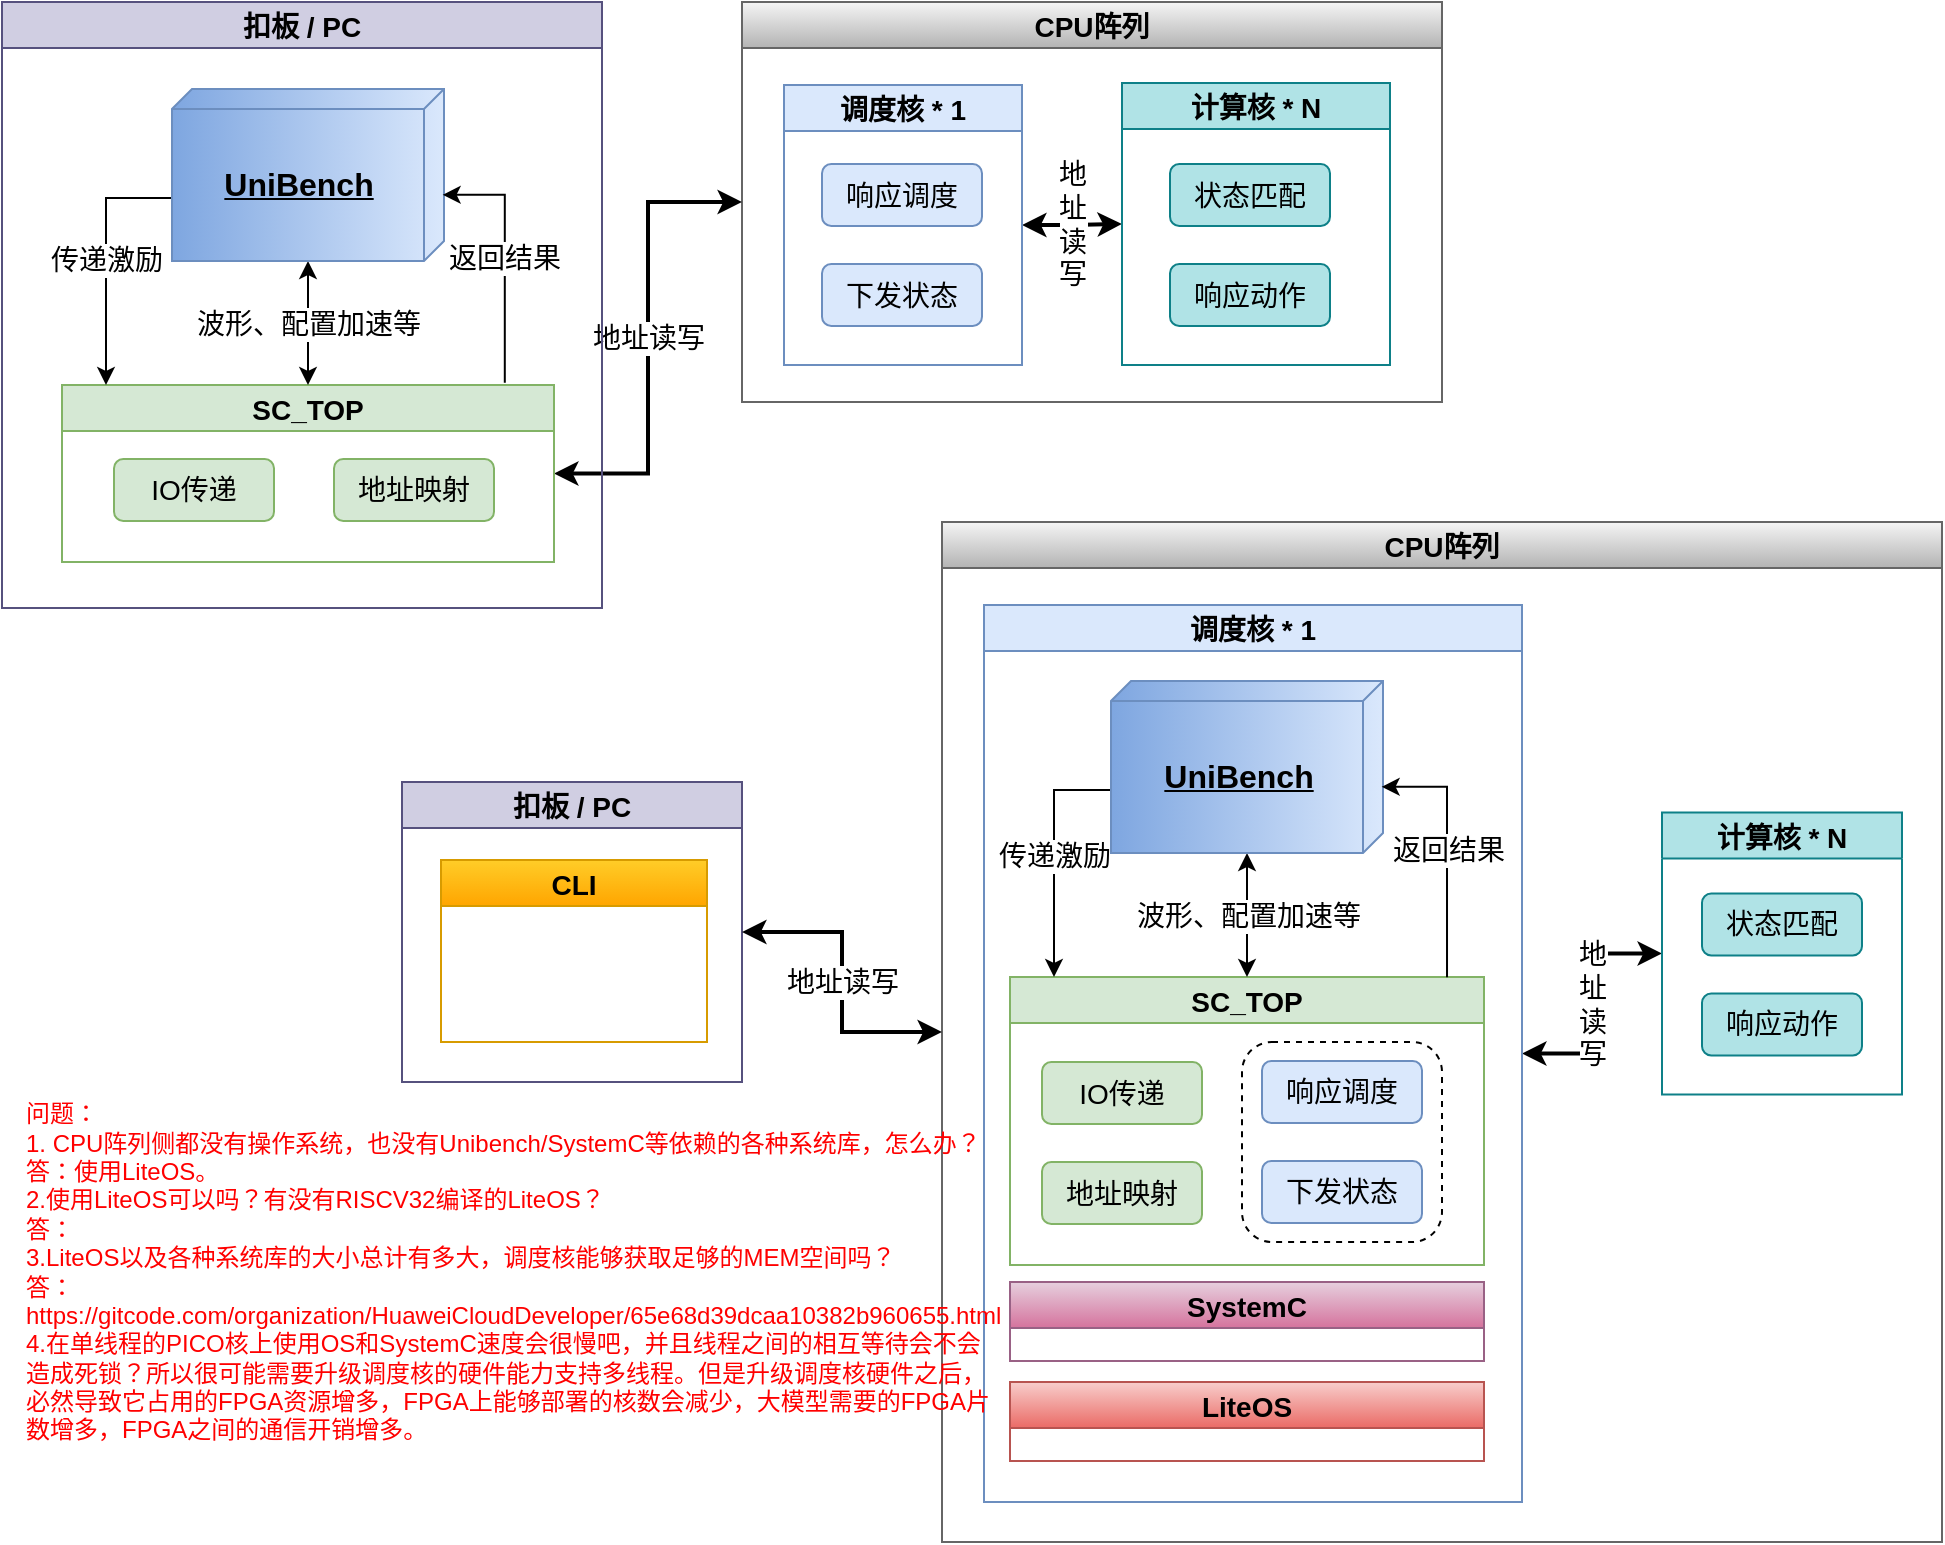<mxfile version="24.2.1" type="github" pages="2">
  <diagram id="0jPVEv1FSNv8W7Jhcmmu" name="平台迁移">
    <mxGraphModel dx="1434" dy="-81" grid="1" gridSize="10" guides="1" tooltips="1" connect="1" arrows="1" fold="1" page="1" pageScale="1" pageWidth="1169" pageHeight="827" math="0" shadow="0">
      <root>
        <mxCell id="0" />
        <mxCell id="1" parent="0" />
        <mxCell id="eGU-fNE6mhTSm2iBj2SR-1" value="CPU阵列" style="swimlane;fontSize=14;fillColor=#f5f5f5;strokeColor=#666666;gradientColor=#b3b3b3;" parent="1" vertex="1">
          <mxGeometry x="390" y="840" width="350" height="200" as="geometry" />
        </mxCell>
        <mxCell id="eGU-fNE6mhTSm2iBj2SR-2" value="地&lt;br&gt;址&lt;br&gt;读&lt;br&gt;写" style="edgeStyle=orthogonalEdgeStyle;rounded=0;orthogonalLoop=1;jettySize=auto;html=1;exitX=1;exitY=0.5;exitDx=0;exitDy=0;entryX=0;entryY=0.5;entryDx=0;entryDy=0;strokeWidth=2;fontSize=14;startArrow=classic;startFill=1;" parent="eGU-fNE6mhTSm2iBj2SR-1" source="eGU-fNE6mhTSm2iBj2SR-3" target="eGU-fNE6mhTSm2iBj2SR-6" edge="1">
          <mxGeometry relative="1" as="geometry" />
        </mxCell>
        <mxCell id="eGU-fNE6mhTSm2iBj2SR-3" value="调度核 * 1" style="swimlane;fontSize=14;fillColor=#dae8fc;strokeColor=#6c8ebf;" parent="eGU-fNE6mhTSm2iBj2SR-1" vertex="1">
          <mxGeometry x="21" y="41.5" width="119" height="140" as="geometry" />
        </mxCell>
        <mxCell id="eGU-fNE6mhTSm2iBj2SR-4" value="响应调度" style="rounded=1;whiteSpace=wrap;html=1;fontSize=14;fillColor=#dae8fc;strokeColor=#6c8ebf;" parent="eGU-fNE6mhTSm2iBj2SR-3" vertex="1">
          <mxGeometry x="19" y="39.5" width="80" height="31" as="geometry" />
        </mxCell>
        <mxCell id="eGU-fNE6mhTSm2iBj2SR-5" value="下发状态" style="rounded=1;whiteSpace=wrap;html=1;fontSize=14;fillColor=#dae8fc;strokeColor=#6c8ebf;" parent="eGU-fNE6mhTSm2iBj2SR-3" vertex="1">
          <mxGeometry x="19" y="89.5" width="80" height="31" as="geometry" />
        </mxCell>
        <mxCell id="eGU-fNE6mhTSm2iBj2SR-6" value="计算核 * N" style="swimlane;fontSize=14;fillColor=#b0e3e6;strokeColor=#0e8088;" parent="eGU-fNE6mhTSm2iBj2SR-1" vertex="1">
          <mxGeometry x="190" y="40.5" width="134" height="141" as="geometry" />
        </mxCell>
        <mxCell id="eGU-fNE6mhTSm2iBj2SR-7" value="状态匹配" style="rounded=1;whiteSpace=wrap;html=1;fontSize=14;fillColor=#b0e3e6;strokeColor=#0e8088;" parent="eGU-fNE6mhTSm2iBj2SR-6" vertex="1">
          <mxGeometry x="24" y="40.5" width="80" height="31" as="geometry" />
        </mxCell>
        <mxCell id="eGU-fNE6mhTSm2iBj2SR-8" value="响应动作" style="rounded=1;whiteSpace=wrap;html=1;fontSize=14;fillColor=#b0e3e6;strokeColor=#0e8088;" parent="eGU-fNE6mhTSm2iBj2SR-6" vertex="1">
          <mxGeometry x="24" y="90.5" width="80" height="31" as="geometry" />
        </mxCell>
        <mxCell id="eGU-fNE6mhTSm2iBj2SR-9" value="地址读写" style="edgeStyle=orthogonalEdgeStyle;rounded=0;orthogonalLoop=1;jettySize=auto;html=1;exitX=1;exitY=0.5;exitDx=0;exitDy=0;fontSize=14;startArrow=classic;startFill=1;strokeWidth=2;entryX=0;entryY=0.5;entryDx=0;entryDy=0;" parent="1" source="eGU-fNE6mhTSm2iBj2SR-11" target="eGU-fNE6mhTSm2iBj2SR-1" edge="1">
          <mxGeometry x="0.002" relative="1" as="geometry">
            <mxPoint x="265" y="1140" as="sourcePoint" />
            <mxPoint x="570" y="927" as="targetPoint" />
            <mxPoint as="offset" />
          </mxGeometry>
        </mxCell>
        <mxCell id="eGU-fNE6mhTSm2iBj2SR-10" value="扣板 / PC" style="swimlane;fontSize=14;fillColor=#d0cee2;strokeColor=#56517e;" parent="1" vertex="1">
          <mxGeometry x="20" y="840" width="300" height="303" as="geometry" />
        </mxCell>
        <mxCell id="eGU-fNE6mhTSm2iBj2SR-11" value="SC_TOP" style="swimlane;fontSize=14;fillColor=#d5e8d4;strokeColor=#82b366;" parent="eGU-fNE6mhTSm2iBj2SR-10" vertex="1">
          <mxGeometry x="30" y="191.5" width="246" height="88.5" as="geometry" />
        </mxCell>
        <mxCell id="eGU-fNE6mhTSm2iBj2SR-12" value="地址映射" style="rounded=1;whiteSpace=wrap;html=1;fontSize=14;fillColor=#d5e8d4;strokeColor=#82b366;" parent="eGU-fNE6mhTSm2iBj2SR-11" vertex="1">
          <mxGeometry x="136" y="37" width="80" height="31" as="geometry" />
        </mxCell>
        <mxCell id="eGU-fNE6mhTSm2iBj2SR-13" value="IO传递" style="rounded=1;whiteSpace=wrap;html=1;fontSize=14;fillColor=#d5e8d4;strokeColor=#82b366;" parent="eGU-fNE6mhTSm2iBj2SR-11" vertex="1">
          <mxGeometry x="26" y="37" width="80" height="31" as="geometry" />
        </mxCell>
        <mxCell id="eGU-fNE6mhTSm2iBj2SR-14" value="传递激励" style="edgeStyle=orthogonalEdgeStyle;rounded=0;orthogonalLoop=1;jettySize=auto;html=1;fontSize=14;startArrow=none;startFill=0;" parent="eGU-fNE6mhTSm2iBj2SR-10" source="eGU-fNE6mhTSm2iBj2SR-16" target="eGU-fNE6mhTSm2iBj2SR-11" edge="1">
          <mxGeometry relative="1" as="geometry">
            <Array as="points">
              <mxPoint x="52" y="98" />
            </Array>
          </mxGeometry>
        </mxCell>
        <mxCell id="eGU-fNE6mhTSm2iBj2SR-15" value="波形、配置加速等" style="edgeStyle=orthogonalEdgeStyle;rounded=0;orthogonalLoop=1;jettySize=auto;html=1;strokeWidth=1;fontSize=14;startArrow=classic;startFill=1;" parent="eGU-fNE6mhTSm2iBj2SR-10" source="eGU-fNE6mhTSm2iBj2SR-16" target="eGU-fNE6mhTSm2iBj2SR-11" edge="1">
          <mxGeometry relative="1" as="geometry" />
        </mxCell>
        <mxCell id="eGU-fNE6mhTSm2iBj2SR-16" value="UniBench" style="verticalAlign=middle;align=center;spacingTop=8;spacingLeft=2;spacingRight=12;shape=cube;size=10;direction=south;fontStyle=5;html=1;fontSize=16;fillColor=#dae8fc;gradientColor=#7ea6e0;strokeColor=#6c8ebf;" parent="eGU-fNE6mhTSm2iBj2SR-10" vertex="1">
          <mxGeometry x="85" y="43.5" width="136" height="86" as="geometry" />
        </mxCell>
        <mxCell id="eGU-fNE6mhTSm2iBj2SR-17" value="返回结果" style="edgeStyle=orthogonalEdgeStyle;rounded=0;orthogonalLoop=1;jettySize=auto;html=1;fontSize=14;startArrow=none;startFill=0;exitX=0.9;exitY=-0.013;exitDx=0;exitDy=0;entryX=0.615;entryY=0.005;entryDx=0;entryDy=0;entryPerimeter=0;exitPerimeter=0;" parent="eGU-fNE6mhTSm2iBj2SR-10" source="eGU-fNE6mhTSm2iBj2SR-11" target="eGU-fNE6mhTSm2iBj2SR-16" edge="1">
          <mxGeometry relative="1" as="geometry">
            <mxPoint x="451" y="112.5" as="sourcePoint" />
            <mxPoint x="59.0" y="198.5" as="targetPoint" />
          </mxGeometry>
        </mxCell>
        <mxCell id="GSirU1bVMvHmUtakLMwt-1" value="CPU阵列" style="swimlane;fontSize=14;fillColor=#f5f5f5;strokeColor=#666666;gradientColor=#b3b3b3;" parent="1" vertex="1">
          <mxGeometry x="490" y="1100" width="500" height="510" as="geometry" />
        </mxCell>
        <mxCell id="GSirU1bVMvHmUtakLMwt-2" value="地&lt;br&gt;址&lt;br&gt;读&lt;br&gt;写" style="edgeStyle=orthogonalEdgeStyle;rounded=0;orthogonalLoop=1;jettySize=auto;html=1;exitX=1;exitY=0.5;exitDx=0;exitDy=0;entryX=0;entryY=0.5;entryDx=0;entryDy=0;strokeWidth=2;fontSize=14;startArrow=classic;startFill=1;" parent="GSirU1bVMvHmUtakLMwt-1" source="GSirU1bVMvHmUtakLMwt-3" target="GSirU1bVMvHmUtakLMwt-6" edge="1">
          <mxGeometry relative="1" as="geometry" />
        </mxCell>
        <mxCell id="GSirU1bVMvHmUtakLMwt-3" value="调度核 * 1" style="swimlane;fontSize=14;fillColor=#dae8fc;strokeColor=#6c8ebf;" parent="GSirU1bVMvHmUtakLMwt-1" vertex="1">
          <mxGeometry x="21" y="41.5" width="269" height="448.5" as="geometry" />
        </mxCell>
        <mxCell id="vOXS9pKpRYlNJ04u-MNv-1" value="" style="group" parent="GSirU1bVMvHmUtakLMwt-3" vertex="1" connectable="0">
          <mxGeometry x="129" y="218.5" width="100" height="100" as="geometry" />
        </mxCell>
        <mxCell id="vOXS9pKpRYlNJ04u-MNv-2" value="响应调度" style="rounded=1;whiteSpace=wrap;html=1;fontSize=14;fillColor=#dae8fc;strokeColor=#6c8ebf;" parent="vOXS9pKpRYlNJ04u-MNv-1" vertex="1">
          <mxGeometry x="10" y="9.5" width="80" height="31" as="geometry" />
        </mxCell>
        <mxCell id="vOXS9pKpRYlNJ04u-MNv-3" value="下发状态" style="rounded=1;whiteSpace=wrap;html=1;fontSize=14;fillColor=#dae8fc;strokeColor=#6c8ebf;" parent="vOXS9pKpRYlNJ04u-MNv-1" vertex="1">
          <mxGeometry x="10" y="59.5" width="80" height="31" as="geometry" />
        </mxCell>
        <mxCell id="vOXS9pKpRYlNJ04u-MNv-4" value="" style="rounded=1;whiteSpace=wrap;html=1;fillColor=none;dashed=1;" parent="vOXS9pKpRYlNJ04u-MNv-1" vertex="1">
          <mxGeometry width="100" height="100" as="geometry" />
        </mxCell>
        <mxCell id="GSirU1bVMvHmUtakLMwt-11" value="SC_TOP" style="swimlane;fontSize=14;fillColor=#d5e8d4;strokeColor=#82b366;" parent="GSirU1bVMvHmUtakLMwt-3" vertex="1">
          <mxGeometry x="13" y="186" width="237" height="144" as="geometry" />
        </mxCell>
        <mxCell id="GSirU1bVMvHmUtakLMwt-12" value="地址映射" style="rounded=1;whiteSpace=wrap;html=1;fontSize=14;fillColor=#d5e8d4;strokeColor=#82b366;" parent="GSirU1bVMvHmUtakLMwt-11" vertex="1">
          <mxGeometry x="16" y="92.5" width="80" height="31" as="geometry" />
        </mxCell>
        <mxCell id="GSirU1bVMvHmUtakLMwt-13" value="IO传递" style="rounded=1;whiteSpace=wrap;html=1;fontSize=14;fillColor=#d5e8d4;strokeColor=#82b366;" parent="GSirU1bVMvHmUtakLMwt-11" vertex="1">
          <mxGeometry x="16" y="42.5" width="80" height="31" as="geometry" />
        </mxCell>
        <mxCell id="GSirU1bVMvHmUtakLMwt-14" value="传递激励" style="edgeStyle=orthogonalEdgeStyle;rounded=0;orthogonalLoop=1;jettySize=auto;html=1;fontSize=14;startArrow=none;startFill=0;" parent="GSirU1bVMvHmUtakLMwt-3" source="GSirU1bVMvHmUtakLMwt-16" target="GSirU1bVMvHmUtakLMwt-11" edge="1">
          <mxGeometry relative="1" as="geometry">
            <Array as="points">
              <mxPoint x="35" y="92.5" />
            </Array>
          </mxGeometry>
        </mxCell>
        <mxCell id="GSirU1bVMvHmUtakLMwt-15" value="波形、配置加速等" style="edgeStyle=orthogonalEdgeStyle;rounded=0;orthogonalLoop=1;jettySize=auto;html=1;strokeWidth=1;fontSize=14;startArrow=classic;startFill=1;" parent="GSirU1bVMvHmUtakLMwt-3" source="GSirU1bVMvHmUtakLMwt-16" target="GSirU1bVMvHmUtakLMwt-11" edge="1">
          <mxGeometry relative="1" as="geometry" />
        </mxCell>
        <mxCell id="GSirU1bVMvHmUtakLMwt-16" value="UniBench" style="verticalAlign=middle;align=center;spacingTop=8;spacingLeft=2;spacingRight=12;shape=cube;size=10;direction=south;fontStyle=5;html=1;fontSize=16;fillColor=#dae8fc;gradientColor=#7ea6e0;strokeColor=#6c8ebf;" parent="GSirU1bVMvHmUtakLMwt-3" vertex="1">
          <mxGeometry x="63.5" y="38" width="136" height="86" as="geometry" />
        </mxCell>
        <mxCell id="GSirU1bVMvHmUtakLMwt-17" value="返回结果" style="edgeStyle=orthogonalEdgeStyle;rounded=0;orthogonalLoop=1;jettySize=auto;html=1;fontSize=14;startArrow=none;startFill=0;exitX=0.922;exitY=0.001;exitDx=0;exitDy=0;entryX=0.615;entryY=0.005;entryDx=0;entryDy=0;entryPerimeter=0;exitPerimeter=0;" parent="GSirU1bVMvHmUtakLMwt-3" source="GSirU1bVMvHmUtakLMwt-11" target="GSirU1bVMvHmUtakLMwt-16" edge="1">
          <mxGeometry relative="1" as="geometry">
            <mxPoint x="434" y="107" as="sourcePoint" />
            <mxPoint x="42.0" y="193" as="targetPoint" />
          </mxGeometry>
        </mxCell>
        <mxCell id="dmBtEK08cuGJ_-5J-6c5-2" value="LiteOS" style="swimlane;fontSize=14;fillColor=#f8cecc;strokeColor=#b85450;gradientColor=#ea6b66;" parent="GSirU1bVMvHmUtakLMwt-3" vertex="1">
          <mxGeometry x="13" y="388.5" width="237" height="39.5" as="geometry" />
        </mxCell>
        <mxCell id="dmBtEK08cuGJ_-5J-6c5-3" value="SystemC" style="swimlane;fontSize=14;fillColor=#e6d0de;strokeColor=#996185;gradientColor=#d5739d;" parent="GSirU1bVMvHmUtakLMwt-3" vertex="1">
          <mxGeometry x="13" y="338.5" width="237" height="39.5" as="geometry" />
        </mxCell>
        <mxCell id="GSirU1bVMvHmUtakLMwt-6" value="计算核 * N" style="swimlane;fontSize=14;fillColor=#b0e3e6;strokeColor=#0e8088;" parent="GSirU1bVMvHmUtakLMwt-1" vertex="1">
          <mxGeometry x="360" y="145.25" width="120" height="141" as="geometry" />
        </mxCell>
        <mxCell id="GSirU1bVMvHmUtakLMwt-7" value="状态匹配" style="rounded=1;whiteSpace=wrap;html=1;fontSize=14;fillColor=#b0e3e6;strokeColor=#0e8088;" parent="GSirU1bVMvHmUtakLMwt-6" vertex="1">
          <mxGeometry x="20" y="40.5" width="80" height="31" as="geometry" />
        </mxCell>
        <mxCell id="GSirU1bVMvHmUtakLMwt-8" value="响应动作" style="rounded=1;whiteSpace=wrap;html=1;fontSize=14;fillColor=#b0e3e6;strokeColor=#0e8088;" parent="GSirU1bVMvHmUtakLMwt-6" vertex="1">
          <mxGeometry x="20" y="90.5" width="80" height="31" as="geometry" />
        </mxCell>
        <mxCell id="GSirU1bVMvHmUtakLMwt-10" value="扣板 / PC" style="swimlane;fontSize=14;fillColor=#d0cee2;strokeColor=#56517e;" parent="1" vertex="1">
          <mxGeometry x="220" y="1230" width="170" height="150" as="geometry" />
        </mxCell>
        <mxCell id="vOXS9pKpRYlNJ04u-MNv-5" value="CLI" style="swimlane;fontSize=14;fillColor=#ffcd28;strokeColor=#d79b00;gradientColor=#ffa500;" parent="GSirU1bVMvHmUtakLMwt-10" vertex="1">
          <mxGeometry x="19.5" y="39" width="133" height="91" as="geometry" />
        </mxCell>
        <mxCell id="GSirU1bVMvHmUtakLMwt-9" value="地址读写" style="edgeStyle=orthogonalEdgeStyle;rounded=0;orthogonalLoop=1;jettySize=auto;html=1;exitX=1;exitY=0.5;exitDx=0;exitDy=0;fontSize=14;startArrow=classic;startFill=1;strokeWidth=2;entryX=0;entryY=0.5;entryDx=0;entryDy=0;" parent="1" source="GSirU1bVMvHmUtakLMwt-10" target="GSirU1bVMvHmUtakLMwt-1" edge="1">
          <mxGeometry x="0.002" relative="1" as="geometry">
            <mxPoint x="435" y="1460" as="sourcePoint" />
            <mxPoint x="740" y="1247" as="targetPoint" />
            <mxPoint as="offset" />
          </mxGeometry>
        </mxCell>
        <mxCell id="Pn4dx-L37PEnloAyXw5S-1" value="问题：&lt;div&gt;1. CPU阵列侧都没有操作系统，也没有Unibench/SystemC等依赖的各种系统库，怎么办？&lt;/div&gt;&lt;div&gt;答：使用LiteOS。&lt;/div&gt;&lt;div&gt;2.使用LiteOS可以吗？有没有RISCV32编译的LiteOS？&lt;/div&gt;&lt;div&gt;答：&lt;/div&gt;&lt;div&gt;3.LiteOS以及各种系统库的大小总计有多大，调度核能够获取足够的MEM空间吗？&lt;/div&gt;&lt;div&gt;答：https://gitcode.com/organization/HuaweiCloudDeveloper/65e68d39dcaa10382b960655.html&lt;/div&gt;&lt;div&gt;4.在单线程的PICO核上使用OS和SystemC速度会很慢吧，并且线程之间的相互等待会不会造成死锁？所以很可能需要升级调度核的硬件能力支持多线程。但是升级调度核硬件之后，必然导致它占用的FPGA资源增多，FPGA上能够部署的核数会减少，大模型需要的FPGA片数增多，FPGA之间的通信开销增多。&lt;/div&gt;" style="text;html=1;align=left;verticalAlign=middle;whiteSpace=wrap;rounded=0;fontColor=#FF0000;" parent="1" vertex="1">
          <mxGeometry x="30" y="1390" width="440" height="170" as="geometry" />
        </mxCell>
      </root>
    </mxGraphModel>
  </diagram>
  <diagram name="异步通信" id="bzBQHWBgV5mlvqt9g90e">
    <mxGraphModel dx="1434" dy="-81" grid="1" gridSize="10" guides="1" tooltips="1" connect="1" arrows="1" fold="1" page="1" pageScale="1" pageWidth="1169" pageHeight="827" math="0" shadow="0">
      <root>
        <mxCell id="0" />
        <mxCell id="1" parent="0" />
        <mxCell id="LjgOpnGmxGzKYRoascXe-118" value="CPU阵列" style="swimlane;fontSize=14;fillColor=#f5f5f5;strokeColor=#666666;gradientColor=#b3b3b3;" parent="1" vertex="1">
          <mxGeometry x="400" y="993.5" width="450" height="216.5" as="geometry" />
        </mxCell>
        <mxCell id="LjgOpnGmxGzKYRoascXe-119" value="地&lt;br&gt;址&lt;br&gt;读&lt;br&gt;写" style="edgeStyle=orthogonalEdgeStyle;rounded=0;orthogonalLoop=1;jettySize=auto;html=1;exitX=1;exitY=0.5;exitDx=0;exitDy=0;entryX=0;entryY=0.5;entryDx=0;entryDy=0;strokeWidth=2;fontSize=14;startArrow=classic;startFill=1;" parent="LjgOpnGmxGzKYRoascXe-118" source="LjgOpnGmxGzKYRoascXe-120" target="LjgOpnGmxGzKYRoascXe-123" edge="1">
          <mxGeometry relative="1" as="geometry" />
        </mxCell>
        <mxCell id="LjgOpnGmxGzKYRoascXe-120" value="调度核 * 1" style="swimlane;fontSize=14;fillColor=#dae8fc;strokeColor=#6c8ebf;" parent="LjgOpnGmxGzKYRoascXe-118" vertex="1">
          <mxGeometry x="20" y="53" width="260" height="140" as="geometry" />
        </mxCell>
        <mxCell id="LjgOpnGmxGzKYRoascXe-191" value="unpack" style="edgeStyle=orthogonalEdgeStyle;rounded=0;orthogonalLoop=1;jettySize=auto;html=1;exitX=1;exitY=0.5;exitDx=0;exitDy=0;entryX=0;entryY=0.25;entryDx=0;entryDy=0;" parent="LjgOpnGmxGzKYRoascXe-120" source="LjgOpnGmxGzKYRoascXe-137" target="LjgOpnGmxGzKYRoascXe-188" edge="1">
          <mxGeometry relative="1" as="geometry" />
        </mxCell>
        <mxCell id="LjgOpnGmxGzKYRoascXe-137" value="输入FIFO/MEM" style="rounded=1;whiteSpace=wrap;html=1;fontSize=14;fillColor=#e6d0de;strokeColor=#996185;gradientColor=#d5739d;" parent="LjgOpnGmxGzKYRoascXe-120" vertex="1">
          <mxGeometry x="10" y="38" width="80" height="31" as="geometry" />
        </mxCell>
        <mxCell id="LjgOpnGmxGzKYRoascXe-138" value="输出FIFO/MEM" style="rounded=1;whiteSpace=wrap;html=1;fontSize=14;fillColor=#e6d0de;strokeColor=#996185;gradientColor=#d5739d;" parent="LjgOpnGmxGzKYRoascXe-120" vertex="1">
          <mxGeometry x="10" y="89.5" width="80" height="31" as="geometry" />
        </mxCell>
        <mxCell id="LjgOpnGmxGzKYRoascXe-192" value="pack" style="edgeStyle=orthogonalEdgeStyle;rounded=0;orthogonalLoop=1;jettySize=auto;html=1;exitX=0;exitY=0.75;exitDx=0;exitDy=0;entryX=1;entryY=0.5;entryDx=0;entryDy=0;" parent="LjgOpnGmxGzKYRoascXe-120" source="LjgOpnGmxGzKYRoascXe-188" target="LjgOpnGmxGzKYRoascXe-138" edge="1">
          <mxGeometry relative="1" as="geometry" />
        </mxCell>
        <mxCell id="LjgOpnGmxGzKYRoascXe-212" value="" style="group" parent="LjgOpnGmxGzKYRoascXe-120" vertex="1" connectable="0">
          <mxGeometry x="150" y="30" width="100" height="100" as="geometry" />
        </mxCell>
        <mxCell id="LjgOpnGmxGzKYRoascXe-121" value="响应调度" style="rounded=1;whiteSpace=wrap;html=1;fontSize=14;fillColor=#dae8fc;strokeColor=#6c8ebf;" parent="LjgOpnGmxGzKYRoascXe-212" vertex="1">
          <mxGeometry x="10" y="9.5" width="80" height="31" as="geometry" />
        </mxCell>
        <mxCell id="LjgOpnGmxGzKYRoascXe-122" value="下发状态" style="rounded=1;whiteSpace=wrap;html=1;fontSize=14;fillColor=#dae8fc;strokeColor=#6c8ebf;" parent="LjgOpnGmxGzKYRoascXe-212" vertex="1">
          <mxGeometry x="10" y="59.5" width="80" height="31" as="geometry" />
        </mxCell>
        <mxCell id="LjgOpnGmxGzKYRoascXe-188" value="" style="rounded=1;whiteSpace=wrap;html=1;fillColor=none;dashed=1;" parent="LjgOpnGmxGzKYRoascXe-212" vertex="1">
          <mxGeometry width="100" height="100" as="geometry" />
        </mxCell>
        <mxCell id="LjgOpnGmxGzKYRoascXe-123" value="计算核 * N" style="swimlane;fontSize=14;fillColor=#b0e3e6;strokeColor=#0e8088;" parent="LjgOpnGmxGzKYRoascXe-118" vertex="1">
          <mxGeometry x="330" y="52" width="100" height="141" as="geometry" />
        </mxCell>
        <mxCell id="LjgOpnGmxGzKYRoascXe-124" value="状态匹配" style="rounded=1;whiteSpace=wrap;html=1;fontSize=14;fillColor=#b0e3e6;strokeColor=#0e8088;" parent="LjgOpnGmxGzKYRoascXe-123" vertex="1">
          <mxGeometry x="10" y="40.5" width="80" height="31" as="geometry" />
        </mxCell>
        <mxCell id="LjgOpnGmxGzKYRoascXe-125" value="响应动作" style="rounded=1;whiteSpace=wrap;html=1;fontSize=14;fillColor=#b0e3e6;strokeColor=#0e8088;" parent="LjgOpnGmxGzKYRoascXe-123" vertex="1">
          <mxGeometry x="10" y="90.5" width="80" height="31" as="geometry" />
        </mxCell>
        <mxCell id="LjgOpnGmxGzKYRoascXe-126" value="批量写入" style="edgeStyle=orthogonalEdgeStyle;rounded=0;orthogonalLoop=1;jettySize=auto;html=1;exitX=1;exitY=0.5;exitDx=0;exitDy=0;fontSize=14;startArrow=none;startFill=0;strokeWidth=2;entryX=0;entryY=0.5;entryDx=0;entryDy=0;" parent="1" source="LjgOpnGmxGzKYRoascXe-135" target="LjgOpnGmxGzKYRoascXe-137" edge="1">
          <mxGeometry x="0.002" relative="1" as="geometry">
            <mxPoint x="265" y="1160" as="sourcePoint" />
            <mxPoint x="570" y="947" as="targetPoint" />
            <mxPoint as="offset" />
          </mxGeometry>
        </mxCell>
        <mxCell id="LjgOpnGmxGzKYRoascXe-127" value="扣板 / PC" style="swimlane;fontSize=14;fillColor=#d0cee2;strokeColor=#56517e;" parent="1" vertex="1">
          <mxGeometry x="20" y="850" width="300" height="360" as="geometry" />
        </mxCell>
        <mxCell id="LjgOpnGmxGzKYRoascXe-128" value="SC_TOP" style="swimlane;fontSize=14;fillColor=#d5e8d4;strokeColor=#82b366;" parent="LjgOpnGmxGzKYRoascXe-127" vertex="1">
          <mxGeometry x="20" y="176.5" width="260" height="170" as="geometry" />
        </mxCell>
        <mxCell id="LjgOpnGmxGzKYRoascXe-144" value="pack" style="edgeStyle=orthogonalEdgeStyle;rounded=0;orthogonalLoop=1;jettySize=auto;html=1;exitX=1;exitY=0.25;exitDx=0;exitDy=0;" parent="LjgOpnGmxGzKYRoascXe-128" source="LjgOpnGmxGzKYRoascXe-145" target="LjgOpnGmxGzKYRoascXe-135" edge="1">
          <mxGeometry relative="1" as="geometry" />
        </mxCell>
        <mxCell id="LjgOpnGmxGzKYRoascXe-135" value="输入FIFO/MEM" style="rounded=1;whiteSpace=wrap;html=1;fontSize=14;fillColor=#fff2cc;strokeColor=#d6b656;gradientColor=#ffd966;" parent="LjgOpnGmxGzKYRoascXe-128" vertex="1">
          <mxGeometry x="170" y="54.5" width="80" height="31" as="geometry" />
        </mxCell>
        <mxCell id="LjgOpnGmxGzKYRoascXe-146" value="unpack" style="edgeStyle=orthogonalEdgeStyle;rounded=0;orthogonalLoop=1;jettySize=auto;html=1;entryX=1;entryY=0.75;entryDx=0;entryDy=0;" parent="LjgOpnGmxGzKYRoascXe-128" source="LjgOpnGmxGzKYRoascXe-136" target="LjgOpnGmxGzKYRoascXe-145" edge="1">
          <mxGeometry relative="1" as="geometry" />
        </mxCell>
        <mxCell id="LjgOpnGmxGzKYRoascXe-136" value="输出FIFO/MEM" style="rounded=1;whiteSpace=wrap;html=1;fontSize=14;fillColor=#fff2cc;strokeColor=#d6b656;gradientColor=#ffd966;" parent="LjgOpnGmxGzKYRoascXe-128" vertex="1">
          <mxGeometry x="170" y="119" width="80" height="31" as="geometry" />
        </mxCell>
        <mxCell id="LjgOpnGmxGzKYRoascXe-147" value="Writer" style="shape=actor;whiteSpace=wrap;html=1;labelBackgroundColor=none;labelBorderColor=none;fillColor=#f8cecc;gradientColor=#ea6b66;strokeColor=#b85450;" parent="LjgOpnGmxGzKYRoascXe-128" vertex="1">
          <mxGeometry x="220" y="30" width="20" height="24.5" as="geometry" />
        </mxCell>
        <mxCell id="LjgOpnGmxGzKYRoascXe-148" value="Reader" style="shape=actor;whiteSpace=wrap;html=1;labelBackgroundColor=none;labelBorderColor=none;fillColor=#f8cecc;gradientColor=#ea6b66;strokeColor=#b85450;" parent="LjgOpnGmxGzKYRoascXe-128" vertex="1">
          <mxGeometry x="220" y="94.5" width="20" height="24.5" as="geometry" />
        </mxCell>
        <mxCell id="LjgOpnGmxGzKYRoascXe-213" value="" style="group" parent="LjgOpnGmxGzKYRoascXe-128" vertex="1" connectable="0">
          <mxGeometry x="11" y="40" width="100" height="110" as="geometry" />
        </mxCell>
        <mxCell id="LjgOpnGmxGzKYRoascXe-129" value="地址映射" style="rounded=1;whiteSpace=wrap;html=1;fontSize=14;fillColor=#d5e8d4;strokeColor=#82b366;" parent="LjgOpnGmxGzKYRoascXe-213" vertex="1">
          <mxGeometry x="10" y="66" width="80" height="31" as="geometry" />
        </mxCell>
        <mxCell id="LjgOpnGmxGzKYRoascXe-130" value="IO传递" style="rounded=1;whiteSpace=wrap;html=1;fontSize=14;fillColor=#d5e8d4;strokeColor=#82b366;" parent="LjgOpnGmxGzKYRoascXe-213" vertex="1">
          <mxGeometry x="10" y="14.5" width="80" height="31" as="geometry" />
        </mxCell>
        <mxCell id="LjgOpnGmxGzKYRoascXe-145" value="" style="rounded=1;whiteSpace=wrap;html=1;fillColor=none;dashed=1;" parent="LjgOpnGmxGzKYRoascXe-213" vertex="1">
          <mxGeometry width="100" height="110" as="geometry" />
        </mxCell>
        <mxCell id="LjgOpnGmxGzKYRoascXe-131" value="传递激励" style="edgeStyle=orthogonalEdgeStyle;rounded=0;orthogonalLoop=1;jettySize=auto;html=1;fontSize=14;startArrow=none;startFill=0;" parent="LjgOpnGmxGzKYRoascXe-127" source="LjgOpnGmxGzKYRoascXe-133" target="LjgOpnGmxGzKYRoascXe-128" edge="1">
          <mxGeometry relative="1" as="geometry">
            <Array as="points">
              <mxPoint x="52" y="94.5" />
            </Array>
          </mxGeometry>
        </mxCell>
        <mxCell id="LjgOpnGmxGzKYRoascXe-132" value="波形、配置加速等" style="edgeStyle=orthogonalEdgeStyle;rounded=0;orthogonalLoop=1;jettySize=auto;html=1;strokeWidth=1;fontSize=14;startArrow=classic;startFill=1;" parent="LjgOpnGmxGzKYRoascXe-127" source="LjgOpnGmxGzKYRoascXe-133" target="LjgOpnGmxGzKYRoascXe-128" edge="1">
          <mxGeometry relative="1" as="geometry" />
        </mxCell>
        <mxCell id="LjgOpnGmxGzKYRoascXe-133" value="UniBench" style="verticalAlign=middle;align=center;spacingTop=8;spacingLeft=2;spacingRight=12;shape=cube;size=10;direction=south;fontStyle=5;html=1;fontSize=16;fillColor=#dae8fc;gradientColor=#7ea6e0;strokeColor=#6c8ebf;" parent="LjgOpnGmxGzKYRoascXe-127" vertex="1">
          <mxGeometry x="85" y="40" width="136" height="86" as="geometry" />
        </mxCell>
        <mxCell id="LjgOpnGmxGzKYRoascXe-134" value="返回结果" style="edgeStyle=orthogonalEdgeStyle;rounded=0;orthogonalLoop=1;jettySize=auto;html=1;fontSize=14;startArrow=none;startFill=0;entryX=0.615;entryY=0.005;entryDx=0;entryDy=0;entryPerimeter=0;" parent="LjgOpnGmxGzKYRoascXe-127" source="LjgOpnGmxGzKYRoascXe-128" target="LjgOpnGmxGzKYRoascXe-133" edge="1">
          <mxGeometry relative="1" as="geometry">
            <mxPoint x="451" y="109" as="sourcePoint" />
            <mxPoint x="59.0" y="195" as="targetPoint" />
            <Array as="points">
              <mxPoint x="256" y="92.5" />
            </Array>
          </mxGeometry>
        </mxCell>
        <mxCell id="LjgOpnGmxGzKYRoascXe-139" value="批量读取" style="edgeStyle=orthogonalEdgeStyle;rounded=0;orthogonalLoop=1;jettySize=auto;html=1;exitX=1;exitY=0.5;exitDx=0;exitDy=0;fontSize=14;startArrow=classic;startFill=1;strokeWidth=2;entryX=0;entryY=0.5;entryDx=0;entryDy=0;endArrow=none;endFill=0;" parent="1" source="LjgOpnGmxGzKYRoascXe-136" target="LjgOpnGmxGzKYRoascXe-138" edge="1">
          <mxGeometry x="-0.075" y="4" relative="1" as="geometry">
            <mxPoint x="290" y="1114" as="sourcePoint" />
            <mxPoint x="480" y="1040" as="targetPoint" />
            <mxPoint as="offset" />
          </mxGeometry>
        </mxCell>
        <mxCell id="LjgOpnGmxGzKYRoascXe-149" value="&lt;div&gt;&lt;span style=&quot;background-color: initial; color: rgb(255, 51, 51);&quot;&gt;问题：&lt;/span&gt;&lt;br&gt;&lt;/div&gt;&lt;div&gt;&lt;font color=&quot;#ff3333&quot;&gt;1.必须等待输出响应的时候怎么办？&lt;/font&gt;&lt;/div&gt;&lt;div&gt;&lt;font color=&quot;#ff3333&quot;&gt;答：首先PC侧Unibench/SC_TOP要增加识别必须等待输出响应的能力（how？）；&lt;/font&gt;&lt;/div&gt;&lt;div&gt;&lt;font color=&quot;#ff3333&quot;&gt;然后Unibench/SC_TOP维护一个&lt;b&gt;时戳门限&lt;/b&gt;，当输入信号时戳与输出信号时戳差值大于等于该时戳门限时，pause直到差值小于门限。&lt;/font&gt;&lt;/div&gt;&lt;div&gt;&lt;font color=&quot;#ff3333&quot;&gt;1.1.不同Case下，需要等待输出响应的时间间隔不同怎么办？&lt;/font&gt;&lt;/div&gt;&lt;div&gt;&lt;font color=&quot;#ff3333&quot;&gt;答：时戳门限可由命令行配置能够解决问题吗？&lt;/font&gt;&lt;/div&gt;&lt;div&gt;&lt;font color=&quot;#ff3333&quot;&gt;1.2.不能，因为命令行太慢了，并且用户可能感知不到用例执行到哪里了，怎么办？&lt;/font&gt;&lt;/div&gt;&lt;div&gt;&lt;font color=&quot;#ff3333&quot;&gt;答：增加时戳门限配置接口，允许用例中动态配置，可以解决吗？&lt;/font&gt;&lt;/div&gt;&lt;div&gt;&lt;font color=&quot;#ff3333&quot;&gt;1.3.好像还是不行，没办法了吗？&lt;/font&gt;&lt;/div&gt;&lt;div&gt;&lt;font color=&quot;#ff3333&quot;&gt;答：&lt;/font&gt;&lt;/div&gt;&lt;div&gt;&lt;font color=&quot;#ff3333&quot;&gt;2.从CPU阵列中读取的输出相比于输入不是对应的，是迟到的，对PC侧有什么影响，是不是Unibench不关心输出呢？&lt;/font&gt;&lt;span style=&quot;color: rgb(255, 51, 51); background-color: initial;&quot;&gt;如果Unibench不关心输出的数据，那么为什么要读取它们呢？&lt;/span&gt;&lt;/div&gt;&lt;div&gt;&lt;span style=&quot;color: rgb(255, 51, 51);&quot;&gt;答：Unibench是关心输出的，寄存器访问时，如果读取不到ack等，会尝试每隔一段时间的多次读取，如果控制&lt;b&gt;时戳门限&lt;/b&gt;，使输出的迟到时间小于Unibench的等待时间，也是能够正常工作的吧？&lt;/span&gt;&lt;span style=&quot;color: rgb(255, 51, 51); background-color: initial;&quot;&gt;&lt;br&gt;&lt;/span&gt;&lt;/div&gt;&lt;div&gt;&lt;span style=&quot;color: rgb(255, 51, 51); background-color: initial;&quot;&gt;3.PC上的FIFO/MEM可以根据模型大小申请足够的空间，但是CPU阵列上的FIFO/MEM受限于调度核资源的限制，只能固定大小。那么大项目的输入输出信号多，每个条目会比较大，FIFO/MEM能够存放的条目数少，极限情况下会不会只能存放1个条目，或者1个都放不下？&lt;/span&gt;&lt;/div&gt;&lt;div&gt;&lt;span style=&quot;color: rgb(255, 51, 51); background-color: initial;&quot;&gt;答：需要看大项目上会不会出现这种情况，如果出现了，只能扩大调度核MEM了，需要保证每个FIFO/MEM至少能够存放20个全规格条目（所有参数都有变化时的条目）吧。&lt;/span&gt;&lt;/div&gt;&lt;div&gt;&lt;span style=&quot;color: rgb(255, 51, 51); background-color: initial;&quot;&gt;4.CPU阵列上的FIFO/MEM能不能用硬件实现呢？&lt;/span&gt;&lt;/div&gt;&lt;div&gt;&lt;span style=&quot;color: rgb(255, 51, 51);&quot;&gt;答：&lt;/span&gt;&lt;span style=&quot;color: rgb(255, 51, 51); background-color: initial;&quot;&gt;&lt;br&gt;&lt;/span&gt;&lt;/div&gt;" style="text;html=1;align=left;verticalAlign=middle;whiteSpace=wrap;rounded=0;" parent="1" vertex="1">
          <mxGeometry x="580" y="1270" width="480" height="360" as="geometry" />
        </mxCell>
        <mxCell id="LjgOpnGmxGzKYRoascXe-150" value="时戳" style="rounded=0;whiteSpace=wrap;html=1;" parent="1" vertex="1">
          <mxGeometry x="890" y="870" width="40" height="29" as="geometry" />
        </mxCell>
        <mxCell id="LjgOpnGmxGzKYRoascXe-164" value="字节数" style="rounded=0;whiteSpace=wrap;html=1;" parent="1" vertex="1">
          <mxGeometry x="930" y="870" width="40" height="29" as="geometry" />
        </mxCell>
        <mxCell id="LjgOpnGmxGzKYRoascXe-165" value="参数1&lt;div&gt;ID&lt;/div&gt;" style="rounded=0;whiteSpace=wrap;html=1;" parent="1" vertex="1">
          <mxGeometry x="970" y="870" width="40" height="29" as="geometry" />
        </mxCell>
        <mxCell id="LjgOpnGmxGzKYRoascXe-166" value="参数1&lt;div&gt;数据&lt;/div&gt;" style="rounded=0;whiteSpace=wrap;html=1;" parent="1" vertex="1">
          <mxGeometry x="1010" y="870" width="40" height="29" as="geometry" />
        </mxCell>
        <mxCell id="LjgOpnGmxGzKYRoascXe-167" value="参数5&lt;div&gt;ID&lt;/div&gt;" style="rounded=0;whiteSpace=wrap;html=1;" parent="1" vertex="1">
          <mxGeometry x="1050" y="870" width="40" height="29" as="geometry" />
        </mxCell>
        <mxCell id="LjgOpnGmxGzKYRoascXe-168" value="参数5&lt;div&gt;&lt;span style=&quot;background-color: initial;&quot;&gt;数据&lt;/span&gt;&lt;/div&gt;" style="rounded=0;whiteSpace=wrap;html=1;" parent="1" vertex="1">
          <mxGeometry x="1090" y="870" width="70" height="29" as="geometry" />
        </mxCell>
        <mxCell id="LjgOpnGmxGzKYRoascXe-169" value="参数8&amp;nbsp;&lt;div&gt;ID&lt;/div&gt;" style="rounded=0;whiteSpace=wrap;html=1;" parent="1" vertex="1">
          <mxGeometry x="1160" y="870" width="40" height="29" as="geometry" />
        </mxCell>
        <mxCell id="LjgOpnGmxGzKYRoascXe-170" value="参数8&lt;div&gt;数&lt;span style=&quot;background-color: initial;&quot;&gt;据&lt;/span&gt;&lt;/div&gt;" style="rounded=0;whiteSpace=wrap;html=1;" parent="1" vertex="1">
          <mxGeometry x="1200" y="870" width="50" height="29" as="geometry" />
        </mxCell>
        <mxCell id="LjgOpnGmxGzKYRoascXe-171" value="&lt;span style=&quot;&quot;&gt;输入输出FIFO/MEM中数据条目的格式：&lt;/span&gt;" style="text;html=1;align=left;verticalAlign=middle;whiteSpace=wrap;rounded=0;" parent="1" vertex="1">
          <mxGeometry x="890" y="840" width="370" height="30" as="geometry" />
        </mxCell>
        <mxCell id="LjgOpnGmxGzKYRoascXe-172" value="&lt;span style=&quot;&quot;&gt;问题：&lt;/span&gt;&lt;div&gt;&lt;span style=&quot;&quot;&gt;1.对于有多个时钟域的DUT模型，时戳是哪一个时钟的值？是多进程模型中的采样时钟的值吗？&lt;/span&gt;&lt;/div&gt;&lt;div&gt;答：时戳是SC_TOP使用的sc_timestamp的值，不是采样时钟的值。&lt;/div&gt;&lt;div&gt;2.需要传递所有的参数吗？&lt;/div&gt;&lt;div&gt;&lt;span style=&quot;background-color: initial;&quot;&gt;答：&lt;/span&gt;输入输出数据中可能包含报文数据，每次都传递所有的数据，会导致数据量大，而实际变化的数据少，pack &amp;amp; write和read &amp;amp; unpack的效率比较低。所以，仅传递有变化的参数，减少数据量、提高效率。&lt;/div&gt;&lt;div&gt;3.只传递变化的数据，会不会导致数据量一直没法达到批量传递的门限而不能触发传递呢？&lt;/div&gt;&lt;div&gt;&lt;span style=&quot;background-color: initial;&quot;&gt;答：&lt;/span&gt;数据传递的门限不只被数据量大小触发，也被数据条目数量触发。即当数据条目累计到一定数量时，也会开启数据传递。&lt;/div&gt;&lt;div&gt;4.每个参数还需要传递参数的字节数信息吗？&lt;/div&gt;&lt;div&gt;&lt;span style=&quot;background-color: initial;&quot;&gt;答：&lt;/span&gt;编译完成之后，PC和CPU阵列两侧都有&lt;span style=&quot;background-color: initial;&quot;&gt;所有&lt;/span&gt;&lt;span style=&quot;background-color: initial;&quot;&gt;参数的信息，可以不传递参数大小。也可以传递参数大小，用于数据完整性校验。时戳之后的字节数除了明确条目的结束位置之外，也是为了整体做完整性校验的，如果传递了每个参数大小做完整性校验，字节数可以改成参数个数。&lt;/span&gt;&lt;/div&gt;&lt;div&gt;&lt;span style=&quot;background-color: initial;&quot;&gt;5.FIFO/MEM怎么管理：只传递变化的数据，FIFO/MEM中每个数据条目长度不一致，FIFO/MEM的管理会复杂。当FIFO/MEM要满时，剩余的空间放不下当前的条目，怎么办呢？即是否允许一个条目拆分成2部分跨过MEM边界存放？&lt;/span&gt;&lt;/div&gt;&lt;div&gt;答：整体按照MEM方式管理，FIFO只是外部表象，借用了FIFO门限等一些概念，所以允许拆分条目跨过MEM边界存放。事实上，如果不允许拆分，则就需要直接跳到MEM起始位置开始存放条目，MEM空间的尾部相当于有空洞，管理上也会很复杂。&lt;span style=&quot;background-color: initial;&quot;&gt;&lt;br&gt;&lt;/span&gt;&lt;/div&gt;&lt;div&gt;&lt;span style=&quot;background-color: initial;&quot;&gt;6.如果某个时钟下，没有任何输入或者输出变化，还需要填充条目吗？&lt;/span&gt;&lt;/div&gt;&lt;div&gt;&lt;span style=&quot;background-color: initial;&quot;&gt;答：即使没有变化，也&lt;/span&gt;&lt;span style=&quot;background-color: initial;&quot;&gt;有必要填充条目，用于同步时戳。&lt;/span&gt;&lt;/div&gt;" style="text;html=1;align=left;verticalAlign=middle;whiteSpace=wrap;rounded=0;" parent="1" vertex="1">
          <mxGeometry x="890" y="943" width="480" height="327" as="geometry" />
        </mxCell>
        <mxCell id="LjgOpnGmxGzKYRoascXe-175" value="时戳" style="rounded=0;whiteSpace=wrap;html=1;" parent="1" vertex="1">
          <mxGeometry x="890" y="910" width="40" height="29" as="geometry" />
        </mxCell>
        <mxCell id="LjgOpnGmxGzKYRoascXe-176" value="参数个数" style="rounded=0;whiteSpace=wrap;html=1;" parent="1" vertex="1">
          <mxGeometry x="930" y="910" width="40" height="29" as="geometry" />
        </mxCell>
        <mxCell id="LjgOpnGmxGzKYRoascXe-177" value="参数1&lt;div&gt;ID&lt;/div&gt;" style="rounded=0;whiteSpace=wrap;html=1;" parent="1" vertex="1">
          <mxGeometry x="970" y="910" width="40" height="29" as="geometry" />
        </mxCell>
        <mxCell id="LjgOpnGmxGzKYRoascXe-178" value="参数1&lt;div&gt;数据&lt;/div&gt;" style="rounded=0;whiteSpace=wrap;html=1;" parent="1" vertex="1">
          <mxGeometry x="1050" y="910" width="40" height="29" as="geometry" />
        </mxCell>
        <mxCell id="LjgOpnGmxGzKYRoascXe-179" value="参数5&lt;div&gt;ID&lt;/div&gt;" style="rounded=0;whiteSpace=wrap;html=1;" parent="1" vertex="1">
          <mxGeometry x="1090" y="910" width="40" height="29" as="geometry" />
        </mxCell>
        <mxCell id="LjgOpnGmxGzKYRoascXe-180" value="参数5&lt;div&gt;&lt;span style=&quot;background-color: initial;&quot;&gt;数据&lt;/span&gt;&lt;/div&gt;" style="rounded=0;whiteSpace=wrap;html=1;" parent="1" vertex="1">
          <mxGeometry x="1170" y="910" width="70" height="29" as="geometry" />
        </mxCell>
        <mxCell id="LjgOpnGmxGzKYRoascXe-181" value="参数8&amp;nbsp;&lt;div&gt;ID&lt;/div&gt;" style="rounded=0;whiteSpace=wrap;html=1;" parent="1" vertex="1">
          <mxGeometry x="1240" y="910" width="40" height="29" as="geometry" />
        </mxCell>
        <mxCell id="LjgOpnGmxGzKYRoascXe-182" value="参数8&lt;div&gt;数&lt;span style=&quot;background-color: initial;&quot;&gt;据&lt;/span&gt;&lt;/div&gt;" style="rounded=0;whiteSpace=wrap;html=1;" parent="1" vertex="1">
          <mxGeometry x="1320" y="910" width="50" height="29" as="geometry" />
        </mxCell>
        <mxCell id="LjgOpnGmxGzKYRoascXe-183" value="参数1&lt;div&gt;字节数&lt;/div&gt;" style="rounded=0;whiteSpace=wrap;html=1;" parent="1" vertex="1">
          <mxGeometry x="1010" y="910" width="40" height="29" as="geometry" />
        </mxCell>
        <mxCell id="LjgOpnGmxGzKYRoascXe-184" value="参数5&lt;div&gt;字节数&lt;/div&gt;" style="rounded=0;whiteSpace=wrap;html=1;" parent="1" vertex="1">
          <mxGeometry x="1130" y="910" width="40" height="29" as="geometry" />
        </mxCell>
        <mxCell id="LjgOpnGmxGzKYRoascXe-186" value="参数8&amp;nbsp;&lt;div&gt;字节数&lt;/div&gt;" style="rounded=0;whiteSpace=wrap;html=1;" parent="1" vertex="1">
          <mxGeometry x="1280" y="910" width="40" height="29" as="geometry" />
        </mxCell>
        <mxCell id="LjgOpnGmxGzKYRoascXe-187" value="&lt;div&gt;&lt;span style=&quot;background-color: initial;&quot;&gt;&amp;gt; &lt;b&gt;Writer和Reader&lt;/b&gt;是SC_TOP启动的线程。&lt;/span&gt;&lt;/div&gt;&lt;div&gt;&lt;span style=&quot;background-color: initial;&quot;&gt;&amp;gt; PC和CPU阵列中各有&lt;b&gt;输入和输出FIFO/MEM&lt;/b&gt;，PC输入FIFO/MEM单向传递数据给CPU阵列输入FIFO/MEM，CPU阵列输出FIFO/MEM单向传递数据给PC输出FIFO/MEM。&lt;/span&gt;&lt;br&gt;&lt;/div&gt;&lt;div&gt;两侧FIFO/MEM的差别：是相同的，两侧的FIFO/MEM都是固定大小的，但是&lt;span style=&quot;background-color: initial;&quot;&gt;CPU阵列的MEM资源有限的，&lt;/span&gt;&lt;span style=&quot;background-color: initial;&quot;&gt;PC的MEM资源相对充足。&lt;/span&gt;&lt;/div&gt;&lt;div&gt;CPU阵列的输入FIFO/MEM有2个门限：空门限和满门限，都是MEM字节数的比例；&lt;b&gt;空门限&lt;/b&gt;表示输入FIFO/MEM将要清空，需要加快数据搬移，&lt;b&gt;满门限&lt;/b&gt;表示输入FIFO/MEM将要溢出，需要减慢直至暂停数据搬移。&lt;br&gt;&lt;/div&gt;&lt;div&gt;&lt;span style=&quot;background-color: initial;&quot;&gt;&amp;gt;&amp;nbsp;&lt;/span&gt;&lt;b style=&quot;background-color: initial;&quot;&gt;SC_TOP&lt;/b&gt;&lt;b style=&quot;background-color: initial;&quot;&gt;主线程Pack &amp;amp; push&lt;/b&gt;&lt;span style=&quot;background-color: initial;&quot;&gt;：主线程中维护一个当前条目的Buffer，每个输入信号/参数的method内部检查信号的变化，如果有变化则将其ID、长度、数值等加入到Buffer中，增加字节数/参数个数；在request_update的update函数中填充时戳、拷贝当前条目的数据，并push到输入FIFO/MEM中，清空当前条目Buffer（仅恢复buffer指针到起始位置）。&lt;/span&gt;&lt;/div&gt;&lt;div&gt;&amp;gt; &lt;b&gt;Writer搬移数据&lt;/b&gt;：&lt;span style=&quot;background-color: initial;&quot;&gt;Writer定时地&lt;/span&gt;&lt;span style=&quot;background-color: initial;&quot;&gt;（还是当FIFO/MEM中条目的数量或数据量（总字节数）、或者距上一次搬移的时间超过门限时？&lt;/span&gt;&lt;span style=&quot;background-color: initial;&quot;&gt;）&lt;/span&gt;&lt;font style=&quot;background-color: initial;&quot;&gt;获取CPU阵列输入FIFO/MEM的入队指针（&lt;/font&gt;&lt;span style=&quot;background-color: initial;&quot;&gt;空闲空间的起始地址&lt;/span&gt;&lt;font style=&quot;background-color: initial;&quot;&gt;）和空闲空间大小&lt;/font&gt;&lt;font color=&quot;#0000ff&quot; style=&quot;background-color: initial;&quot;&gt;（怎么获取？直接发起一次读取？如果空闲空间大于空门限，则减小定时间隔；如果空闲空间小于满门限，则增大定时间隔）&lt;/font&gt;&lt;span style=&quot;background-color: initial;&quot;&gt;，然后将数据整体搬移写入CPU阵列的输入FIFO/MEM，最后&lt;/span&gt;&lt;font color=&quot;#0000ff&quot; style=&quot;background-color: initial;&quot;&gt;更新其入队指针（how？写入）&lt;/font&gt;&lt;span style=&quot;background-color: initial;&quot;&gt;。&lt;/span&gt;&lt;/div&gt;&lt;div&gt;&amp;gt; &lt;b&gt;调度核pop &amp;amp; unpack&lt;/b&gt;：调度核从输入FIFO/MEM中的出队指针位置读取一个条目，并按照条目格式unpack变化的信号，增加出队指针（pop掉一个条目），然后发起调度计算。&lt;/div&gt;&lt;div&gt;&amp;gt; &lt;b&gt;调度核pack &amp;amp; push&lt;/b&gt;：调度核中维护上一次输出的信号值、输出FIFO/MEM的入队指针；调度核等待计算完成后，比较当前与上一次的输出信号，将变化的信号信息（ID、长度、数值）填充到FIFO/MEM入队指针对应条目中，并更新入队指针。&lt;/div&gt;&lt;div&gt;&amp;gt; &lt;b&gt;Reader搬移数据 &amp;amp; unpack&lt;/b&gt;：Reader定时地&lt;font color=&quot;#0000ff&quot;&gt;（无法获得合适的读取时机，一直读会不会因占用带宽而影响Writer写入？&lt;/font&gt;&lt;span style=&quot;background-color: initial;&quot;&gt;&lt;font color=&quot;#0000ff&quot;&gt;）&lt;/font&gt;获取&lt;/span&gt;&lt;span style=&quot;background-color: initial;&quot;&gt;CPU阵列的输出FIFO/MEM的出队指针和入队指针&lt;/span&gt;&lt;span style=&quot;background-color: initial;&quot;&gt;&lt;font color=&quot;#0000ff&quot;&gt;（怎么获取？读取，采取Writer类似策略动态调整定时间隔）&lt;/font&gt;&lt;/span&gt;&lt;span style=&quot;background-color: initial;&quot;&gt;，然后&lt;/span&gt;&lt;span style=&quot;background-color: initial;&quot;&gt;从中读取所有条目，接着&lt;/span&gt;&lt;font color=&quot;#0000ff&quot; style=&quot;background-color: initial;&quot;&gt;更新出队指针（how？写入）&lt;/font&gt;&lt;span style=&quot;background-color: initial;&quot;&gt;；最后逐条目unpack读取的数据，写入到SC_TOP的输出信号。&lt;/span&gt;&lt;/div&gt;" style="text;html=1;align=left;verticalAlign=middle;whiteSpace=wrap;rounded=0;" parent="1" vertex="1">
          <mxGeometry x="30" y="1241" width="520" height="380" as="geometry" />
        </mxCell>
        <mxCell id="LjgOpnGmxGzKYRoascXe-211" value="" style="group" parent="1" vertex="1" connectable="0">
          <mxGeometry x="1120" y="1340" width="250" height="231" as="geometry" />
        </mxCell>
        <mxCell id="LjgOpnGmxGzKYRoascXe-208" value="" style="group" parent="LjgOpnGmxGzKYRoascXe-211" vertex="1" connectable="0">
          <mxGeometry x="120" width="130" height="231" as="geometry" />
        </mxCell>
        <mxCell id="LjgOpnGmxGzKYRoascXe-206" value="Case 2" style="text;html=1;align=center;verticalAlign=middle;whiteSpace=wrap;rounded=0;" parent="LjgOpnGmxGzKYRoascXe-208" vertex="1">
          <mxGeometry x="15" y="210" width="60" height="21" as="geometry" />
        </mxCell>
        <mxCell id="LjgOpnGmxGzKYRoascXe-207" value="" style="group" parent="LjgOpnGmxGzKYRoascXe-208" vertex="1" connectable="0">
          <mxGeometry width="130" height="196" as="geometry" />
        </mxCell>
        <mxCell id="LjgOpnGmxGzKYRoascXe-198" value="" style="rounded=0;whiteSpace=wrap;html=1;fillColor=#dae8fc;gradientColor=#7ea6e0;strokeColor=#6c8ebf;" parent="LjgOpnGmxGzKYRoascXe-207" vertex="1">
          <mxGeometry x="20" y="20" width="50" height="43" as="geometry" />
        </mxCell>
        <mxCell id="LjgOpnGmxGzKYRoascXe-199" value="" style="rounded=0;whiteSpace=wrap;html=1;" parent="LjgOpnGmxGzKYRoascXe-207" vertex="1">
          <mxGeometry x="20" y="63" width="50" height="70" as="geometry" />
        </mxCell>
        <mxCell id="LjgOpnGmxGzKYRoascXe-204" style="edgeStyle=orthogonalEdgeStyle;rounded=0;orthogonalLoop=1;jettySize=auto;html=1;exitX=0.5;exitY=1;exitDx=0;exitDy=0;entryX=0.5;entryY=0;entryDx=0;entryDy=0;curved=1;" parent="LjgOpnGmxGzKYRoascXe-207" source="LjgOpnGmxGzKYRoascXe-200" target="LjgOpnGmxGzKYRoascXe-198" edge="1">
          <mxGeometry relative="1" as="geometry">
            <Array as="points">
              <mxPoint x="45" y="196" />
              <mxPoint y="196" />
              <mxPoint />
              <mxPoint x="45" />
            </Array>
          </mxGeometry>
        </mxCell>
        <mxCell id="LjgOpnGmxGzKYRoascXe-200" value="" style="rounded=0;whiteSpace=wrap;html=1;fillColor=#dae8fc;gradientColor=#7ea6e0;strokeColor=#6c8ebf;" parent="LjgOpnGmxGzKYRoascXe-207" vertex="1">
          <mxGeometry x="20" y="133" width="50" height="43" as="geometry" />
        </mxCell>
        <mxCell id="LjgOpnGmxGzKYRoascXe-201" value="出队指针" style="text;html=1;align=center;verticalAlign=middle;whiteSpace=wrap;rounded=0;" parent="LjgOpnGmxGzKYRoascXe-207" vertex="1">
          <mxGeometry x="70" y="123" width="60" height="21" as="geometry" />
        </mxCell>
        <mxCell id="LjgOpnGmxGzKYRoascXe-202" value="入队指针" style="text;html=1;align=center;verticalAlign=middle;whiteSpace=wrap;rounded=0;" parent="LjgOpnGmxGzKYRoascXe-207" vertex="1">
          <mxGeometry x="70" y="51" width="60" height="21" as="geometry" />
        </mxCell>
        <mxCell id="LjgOpnGmxGzKYRoascXe-210" value="" style="group" parent="LjgOpnGmxGzKYRoascXe-211" vertex="1" connectable="0">
          <mxGeometry y="20" width="110" height="211" as="geometry" />
        </mxCell>
        <mxCell id="LjgOpnGmxGzKYRoascXe-205" value="Case 1" style="text;html=1;align=center;verticalAlign=middle;whiteSpace=wrap;rounded=0;" parent="LjgOpnGmxGzKYRoascXe-210" vertex="1">
          <mxGeometry x="25" y="190" width="60" height="21" as="geometry" />
        </mxCell>
        <mxCell id="LjgOpnGmxGzKYRoascXe-209" value="" style="group" parent="LjgOpnGmxGzKYRoascXe-210" vertex="1" connectable="0">
          <mxGeometry width="110" height="156" as="geometry" />
        </mxCell>
        <mxCell id="LjgOpnGmxGzKYRoascXe-193" value="" style="rounded=0;whiteSpace=wrap;html=1;" parent="LjgOpnGmxGzKYRoascXe-209" vertex="1">
          <mxGeometry width="50" height="43" as="geometry" />
        </mxCell>
        <mxCell id="LjgOpnGmxGzKYRoascXe-194" value="" style="rounded=0;whiteSpace=wrap;html=1;fillColor=#dae8fc;gradientColor=#7ea6e0;strokeColor=#6c8ebf;" parent="LjgOpnGmxGzKYRoascXe-209" vertex="1">
          <mxGeometry y="43" width="50" height="70" as="geometry" />
        </mxCell>
        <mxCell id="LjgOpnGmxGzKYRoascXe-195" value="" style="rounded=0;whiteSpace=wrap;html=1;" parent="LjgOpnGmxGzKYRoascXe-209" vertex="1">
          <mxGeometry y="113" width="50" height="43" as="geometry" />
        </mxCell>
        <mxCell id="LjgOpnGmxGzKYRoascXe-196" value="出队指针" style="text;html=1;align=center;verticalAlign=middle;whiteSpace=wrap;rounded=0;" parent="LjgOpnGmxGzKYRoascXe-209" vertex="1">
          <mxGeometry x="50" y="31" width="60" height="21" as="geometry" />
        </mxCell>
        <mxCell id="LjgOpnGmxGzKYRoascXe-197" value="入队指针" style="text;html=1;align=center;verticalAlign=middle;whiteSpace=wrap;rounded=0;" parent="LjgOpnGmxGzKYRoascXe-209" vertex="1">
          <mxGeometry x="50" y="103" width="60" height="21" as="geometry" />
        </mxCell>
      </root>
    </mxGraphModel>
  </diagram>
</mxfile>
